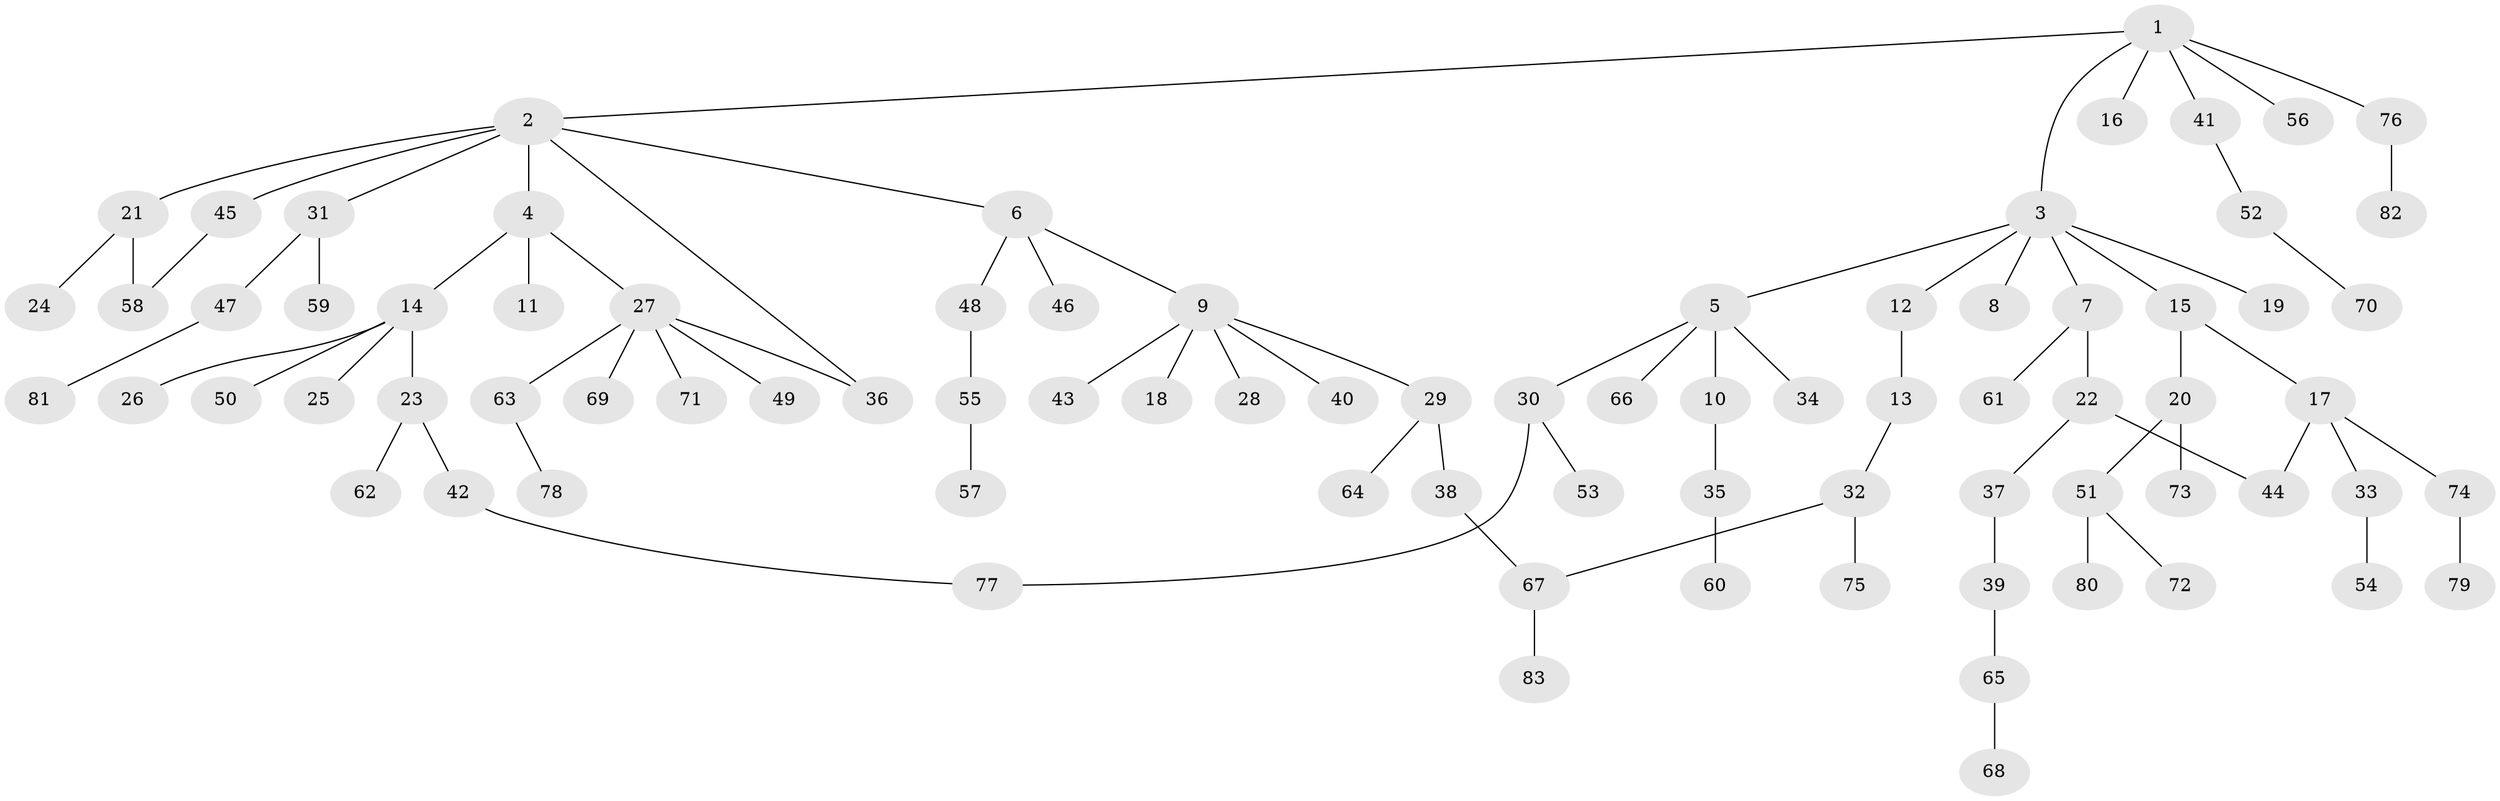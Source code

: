 // Generated by graph-tools (version 1.1) at 2025/49/03/09/25 03:49:15]
// undirected, 83 vertices, 87 edges
graph export_dot {
graph [start="1"]
  node [color=gray90,style=filled];
  1;
  2;
  3;
  4;
  5;
  6;
  7;
  8;
  9;
  10;
  11;
  12;
  13;
  14;
  15;
  16;
  17;
  18;
  19;
  20;
  21;
  22;
  23;
  24;
  25;
  26;
  27;
  28;
  29;
  30;
  31;
  32;
  33;
  34;
  35;
  36;
  37;
  38;
  39;
  40;
  41;
  42;
  43;
  44;
  45;
  46;
  47;
  48;
  49;
  50;
  51;
  52;
  53;
  54;
  55;
  56;
  57;
  58;
  59;
  60;
  61;
  62;
  63;
  64;
  65;
  66;
  67;
  68;
  69;
  70;
  71;
  72;
  73;
  74;
  75;
  76;
  77;
  78;
  79;
  80;
  81;
  82;
  83;
  1 -- 2;
  1 -- 3;
  1 -- 16;
  1 -- 41;
  1 -- 56;
  1 -- 76;
  2 -- 4;
  2 -- 6;
  2 -- 21;
  2 -- 31;
  2 -- 36;
  2 -- 45;
  3 -- 5;
  3 -- 7;
  3 -- 8;
  3 -- 12;
  3 -- 15;
  3 -- 19;
  4 -- 11;
  4 -- 14;
  4 -- 27;
  5 -- 10;
  5 -- 30;
  5 -- 34;
  5 -- 66;
  6 -- 9;
  6 -- 46;
  6 -- 48;
  7 -- 22;
  7 -- 61;
  9 -- 18;
  9 -- 28;
  9 -- 29;
  9 -- 40;
  9 -- 43;
  10 -- 35;
  12 -- 13;
  13 -- 32;
  14 -- 23;
  14 -- 25;
  14 -- 26;
  14 -- 50;
  15 -- 17;
  15 -- 20;
  17 -- 33;
  17 -- 44;
  17 -- 74;
  20 -- 51;
  20 -- 73;
  21 -- 24;
  21 -- 58;
  22 -- 37;
  22 -- 44;
  23 -- 42;
  23 -- 62;
  27 -- 49;
  27 -- 63;
  27 -- 69;
  27 -- 71;
  27 -- 36;
  29 -- 38;
  29 -- 64;
  30 -- 53;
  30 -- 77;
  31 -- 47;
  31 -- 59;
  32 -- 75;
  32 -- 67;
  33 -- 54;
  35 -- 60;
  37 -- 39;
  38 -- 67;
  39 -- 65;
  41 -- 52;
  42 -- 77;
  45 -- 58;
  47 -- 81;
  48 -- 55;
  51 -- 72;
  51 -- 80;
  52 -- 70;
  55 -- 57;
  63 -- 78;
  65 -- 68;
  67 -- 83;
  74 -- 79;
  76 -- 82;
}
